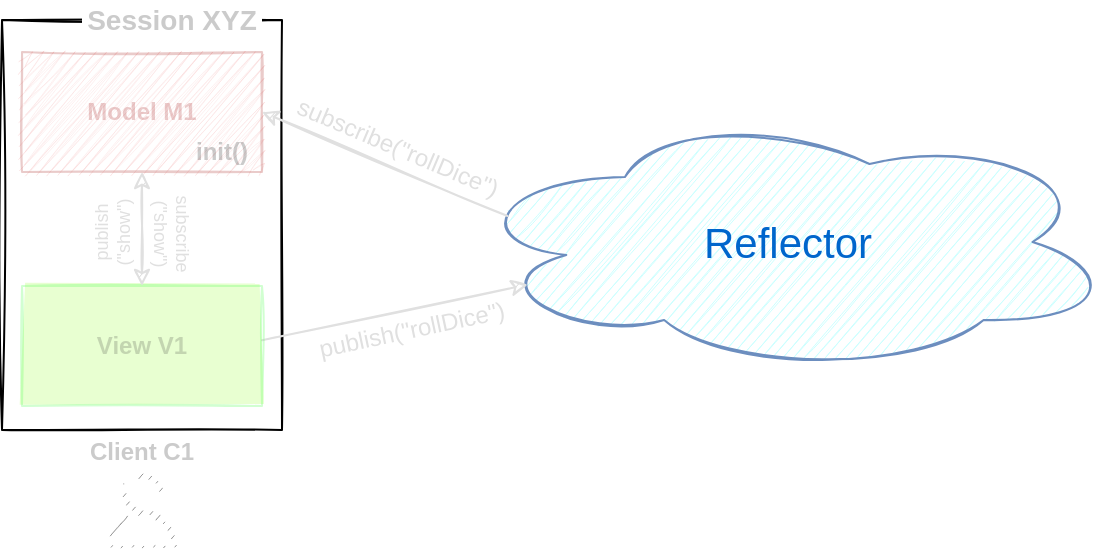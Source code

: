 <mxfile version="14.8.0" type="github">
  <diagram name="Page-1" id="97a40813-6b03-0c74-37c1-0168de264b11">
    <mxGraphModel dx="815" dy="1530" grid="1" gridSize="10" guides="1" tooltips="1" connect="1" arrows="1" fold="1" page="1" pageScale="1" pageWidth="827" pageHeight="1169" background="#ffffff" math="0" shadow="0">
      <root>
        <mxCell id="0" />
        <mxCell id="1" parent="0" />
        <mxCell id="ieHmpX4R-eKfp7YGMKpR-15" value="Reflector" style="ellipse;shape=cloud;whiteSpace=wrap;html=1;fontSize=21;strokeColor=#6c8ebf;fillColor=#CCFFFF;fontColor=#0066CC;sketch=1;" vertex="1" parent="1">
          <mxGeometry x="270" y="-1084" width="326" height="130" as="geometry" />
        </mxCell>
        <mxCell id="ieHmpX4R-eKfp7YGMKpR-16" value="" style="whiteSpace=wrap;html=1;fillColor=none;sketch=1;" vertex="1" parent="1">
          <mxGeometry x="40" y="-1130" width="140" height="205" as="geometry" />
        </mxCell>
        <mxCell id="ieHmpX4R-eKfp7YGMKpR-17" value="Model M1" style="whiteSpace=wrap;html=1;fillColor=#f8cecc;strokeColor=#b85450;fillStyle=zigzag;fontColor=#990000;fontStyle=1;sketch=1;opacity=30;textOpacity=20;" vertex="1" parent="1">
          <mxGeometry x="50" y="-1114" width="120" height="60" as="geometry" />
        </mxCell>
        <mxCell id="ieHmpX4R-eKfp7YGMKpR-18" value="Client C1" style="text;html=1;strokeColor=none;fillColor=none;align=center;verticalAlign=middle;whiteSpace=wrap;fontStyle=1;sketch=1;opacity=30;textOpacity=20;" vertex="1" parent="1">
          <mxGeometry x="75" y="-924" width="70" height="20" as="geometry" />
        </mxCell>
        <mxCell id="ieHmpX4R-eKfp7YGMKpR-19" value="Session XYZ" style="text;html=1;align=center;verticalAlign=middle;whiteSpace=wrap;fontSize=14;fontStyle=1;sketch=0;textOpacity=20;fillColor=#FFFFFF;" vertex="1" parent="1">
          <mxGeometry x="80" y="-1140" width="90" height="20" as="geometry" />
        </mxCell>
        <mxCell id="ieHmpX4R-eKfp7YGMKpR-20" value="" style="outlineConnect=0;dashed=0;verticalLabelPosition=bottom;verticalAlign=top;align=center;html=1;fontSize=12;fontStyle=0;aspect=fixed;pointerEvents=1;shape=mxgraph.aws4.user;fillColor=#333333;strokeWidth=1;sketch=1;opacity=30;textOpacity=20;" vertex="1" parent="1">
          <mxGeometry x="91" y="-904" width="38" height="38" as="geometry" />
        </mxCell>
        <mxCell id="ieHmpX4R-eKfp7YGMKpR-21" style="orthogonalLoop=1;jettySize=auto;html=1;entryX=0.101;entryY=0.664;entryDx=0;entryDy=0;entryPerimeter=0;fontColor=#990000;startArrow=none;startFill=0;sketch=1;strokeColor=#E0E0E0;" edge="1" parent="1">
          <mxGeometry relative="1" as="geometry">
            <mxPoint x="170" y="-969.9" as="sourcePoint" />
            <mxPoint x="302.926" y="-997.68" as="targetPoint" />
          </mxGeometry>
        </mxCell>
        <mxCell id="ieHmpX4R-eKfp7YGMKpR-22" style="edgeStyle=none;orthogonalLoop=1;jettySize=auto;html=1;entryX=1;entryY=0.5;entryDx=0;entryDy=0;fontSize=12;fontColor=#000000;exitX=0.07;exitY=0.4;exitDx=0;exitDy=0;exitPerimeter=0;startArrow=none;startFill=0;sketch=1;strokeColor=#E0E0E0;" edge="1" parent="1" target="ieHmpX4R-eKfp7YGMKpR-17">
          <mxGeometry relative="1" as="geometry">
            <mxPoint x="292.82" y="-1032" as="sourcePoint" />
            <mxPoint x="170" y="-1044" as="targetPoint" />
          </mxGeometry>
        </mxCell>
        <mxCell id="ieHmpX4R-eKfp7YGMKpR-23" value="publish(&quot;rollDice&quot;)" style="text;html=1;strokeColor=none;fillColor=none;align=center;verticalAlign=middle;whiteSpace=wrap;fontSize=12;rotation=348;sketch=1;fontColor=#E0E0E0;" vertex="1" parent="1">
          <mxGeometry x="190.03" y="-985.42" width="110" height="20.75" as="geometry" />
        </mxCell>
        <mxCell id="ieHmpX4R-eKfp7YGMKpR-24" value="subscribe(&quot;rollDice&quot;)" style="text;html=1;strokeColor=none;fillColor=none;align=center;verticalAlign=middle;whiteSpace=wrap;fontSize=12;rotation=23;sketch=1;fontColor=#E0E0E0;" vertex="1" parent="1">
          <mxGeometry x="185" y="-1076" width="106" height="20" as="geometry" />
        </mxCell>
        <mxCell id="ieHmpX4R-eKfp7YGMKpR-25" value="View V1" style="whiteSpace=wrap;html=1;fontColor=#333333;fillStyle=solid;fontStyle=1;fillColor=#B3FF66;strokeColor=#66FF66;sketch=1;opacity=30;textOpacity=20;" vertex="1" parent="1">
          <mxGeometry x="50" y="-997" width="120" height="60" as="geometry" />
        </mxCell>
        <mxCell id="ieHmpX4R-eKfp7YGMKpR-27" value="init()" style="text;html=1;strokeColor=none;fillColor=none;align=center;verticalAlign=middle;whiteSpace=wrap;rounded=0;sketch=1;fontSize=12;fontColor=#000000;fontStyle=1;opacity=30;textOpacity=20;" vertex="1" parent="1">
          <mxGeometry x="130" y="-1074" width="40" height="20" as="geometry" />
        </mxCell>
        <mxCell id="ieHmpX4R-eKfp7YGMKpR-28" style="orthogonalLoop=1;jettySize=auto;html=1;fontColor=#990000;startArrow=classic;startFill=1;sketch=1;entryX=0.5;entryY=1;entryDx=0;entryDy=0;exitX=0.5;exitY=0;exitDx=0;exitDy=0;strokeColor=#E0E0E0;" edge="1" parent="1" source="ieHmpX4R-eKfp7YGMKpR-25" target="ieHmpX4R-eKfp7YGMKpR-17">
          <mxGeometry relative="1" as="geometry">
            <mxPoint x="180" y="-959.9" as="sourcePoint" />
            <mxPoint x="313" y="-904" as="targetPoint" />
          </mxGeometry>
        </mxCell>
        <mxCell id="ieHmpX4R-eKfp7YGMKpR-29" value="publish&lt;br&gt;(&quot;show&quot;)" style="text;html=1;strokeColor=none;fillColor=none;align=center;verticalAlign=middle;whiteSpace=wrap;fontSize=9;rotation=-90;sketch=1;fontColor=#E0E0E0;" vertex="1" parent="1">
          <mxGeometry x="75" y="-1034" width="40" height="20" as="geometry" />
        </mxCell>
        <mxCell id="ieHmpX4R-eKfp7YGMKpR-30" value="subscribe&lt;br&gt;(&quot;show&quot;)" style="text;html=1;strokeColor=none;fillColor=none;align=center;verticalAlign=middle;whiteSpace=wrap;fontSize=9;rotation=90;sketch=1;fontColor=#E0E0E0;" vertex="1" parent="1">
          <mxGeometry x="100" y="-1034" width="50" height="22" as="geometry" />
        </mxCell>
      </root>
    </mxGraphModel>
  </diagram>
</mxfile>
